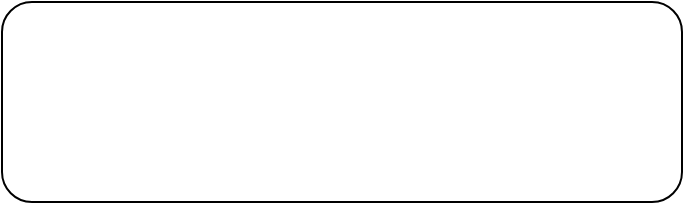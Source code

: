 <mxfile version="20.7.2" type="github">
  <diagram id="510Gy0Xiy9G8Ptjx0-fD" name="第 1 页">
    <mxGraphModel dx="1331" dy="1134" grid="1" gridSize="10" guides="1" tooltips="1" connect="1" arrows="1" fold="1" page="1" pageScale="1" pageWidth="827" pageHeight="1169" math="0" shadow="0">
      <root>
        <mxCell id="0" />
        <mxCell id="1" parent="0" />
        <mxCell id="F_8e08lb5eOL_79fJq-Y-1" value="" style="rounded=1;whiteSpace=wrap;html=1;" vertex="1" parent="1">
          <mxGeometry x="220" y="130" width="340" height="100" as="geometry" />
        </mxCell>
      </root>
    </mxGraphModel>
  </diagram>
</mxfile>
